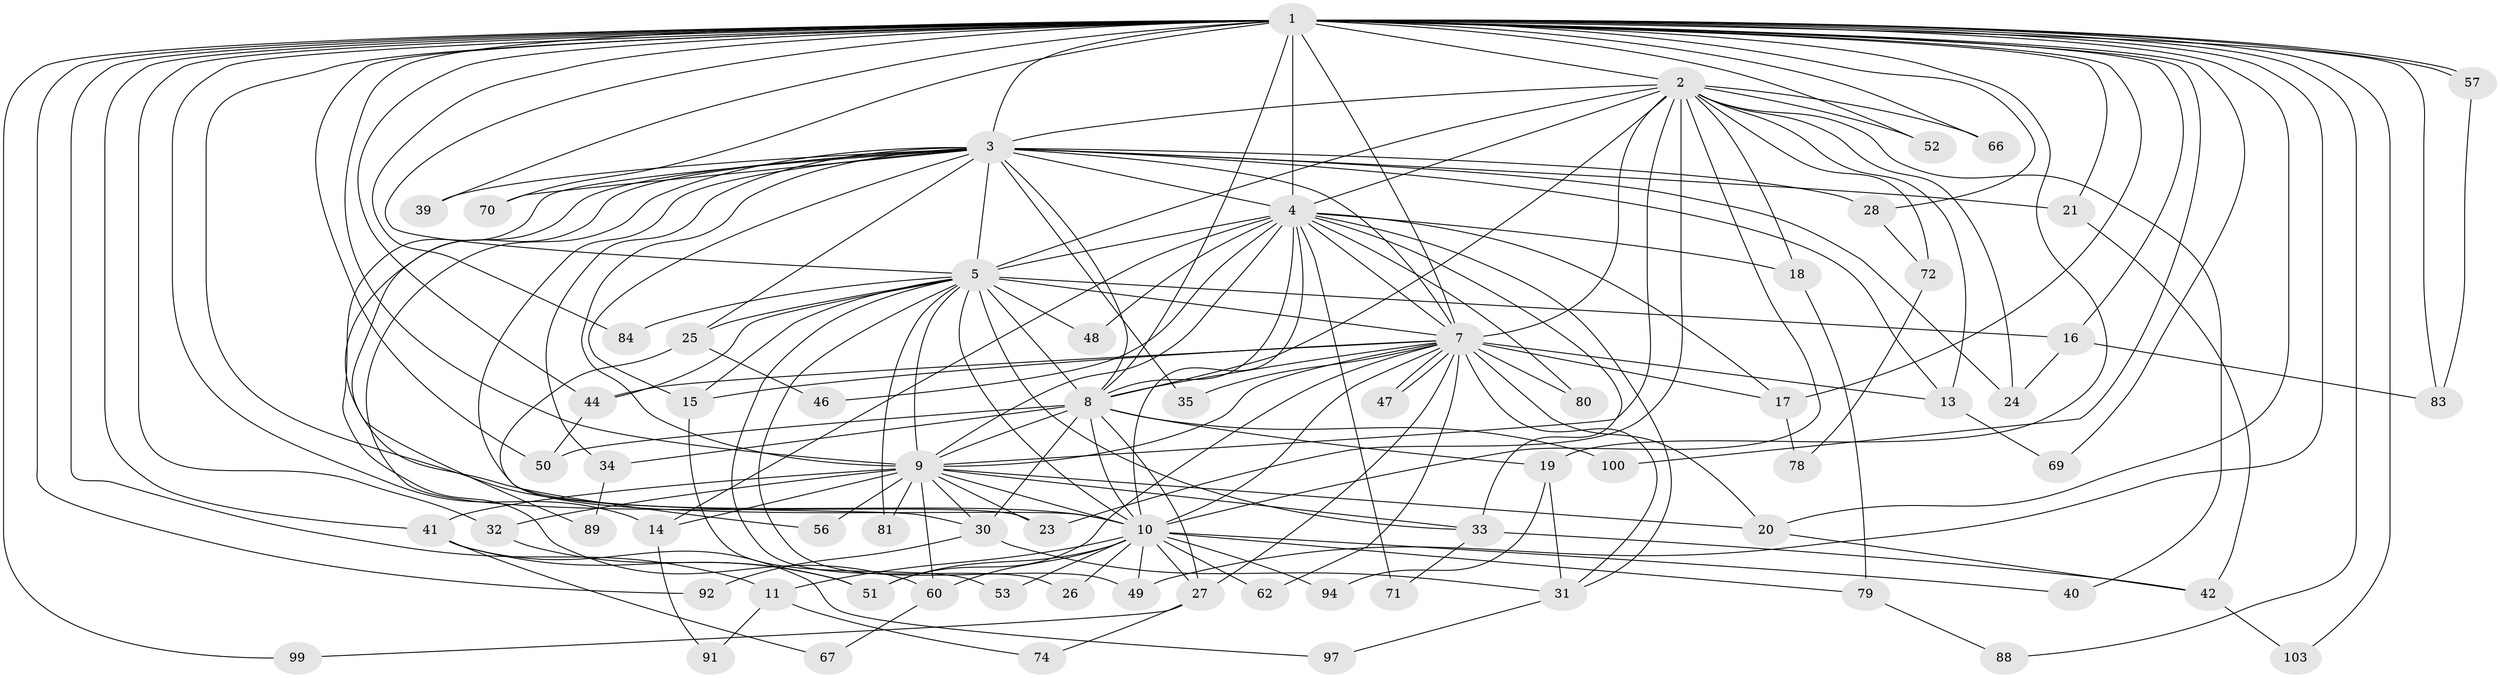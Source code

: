 // original degree distribution, {39: 0.009708737864077669, 19: 0.019417475728155338, 13: 0.009708737864077669, 20: 0.019417475728155338, 22: 0.019417475728155338, 16: 0.009708737864077669, 21: 0.009708737864077669, 5: 0.038834951456310676, 2: 0.5145631067961165, 4: 0.13592233009708737, 3: 0.20388349514563106, 6: 0.009708737864077669}
// Generated by graph-tools (version 1.1) at 2025/41/03/06/25 10:41:32]
// undirected, 70 vertices, 178 edges
graph export_dot {
graph [start="1"]
  node [color=gray90,style=filled];
  1 [super="+54"];
  2 [super="+22"];
  3 [super="+6"];
  4 [super="+90"];
  5 [super="+63"];
  7 [super="+43"];
  8 [super="+29"];
  9 [super="+86"];
  10 [super="+101"];
  11 [super="+12"];
  13 [super="+68"];
  14 [super="+77"];
  15 [super="+36"];
  16;
  17 [super="+102"];
  18 [super="+64"];
  19 [super="+55"];
  20 [super="+73"];
  21;
  23 [super="+38"];
  24 [super="+75"];
  25;
  26;
  27 [super="+58"];
  28;
  30 [super="+82"];
  31 [super="+37"];
  32;
  33 [super="+65"];
  34 [super="+61"];
  35;
  39 [super="+93"];
  40;
  41 [super="+98"];
  42 [super="+45"];
  44 [super="+59"];
  46;
  47;
  48;
  49;
  50 [super="+87"];
  51 [super="+95"];
  52;
  53;
  56;
  57;
  60 [super="+76"];
  62;
  66;
  67;
  69;
  70 [super="+85"];
  71;
  72;
  74;
  78;
  79;
  80;
  81;
  83 [super="+96"];
  84;
  88;
  89;
  91;
  92;
  94;
  97;
  99;
  100;
  103;
  1 -- 2;
  1 -- 3 [weight=2];
  1 -- 4;
  1 -- 5;
  1 -- 7;
  1 -- 8;
  1 -- 9;
  1 -- 10;
  1 -- 11;
  1 -- 14;
  1 -- 16;
  1 -- 19;
  1 -- 20;
  1 -- 21;
  1 -- 28;
  1 -- 32;
  1 -- 39 [weight=2];
  1 -- 41;
  1 -- 44;
  1 -- 49;
  1 -- 50;
  1 -- 52;
  1 -- 57;
  1 -- 57;
  1 -- 66;
  1 -- 69;
  1 -- 70;
  1 -- 83;
  1 -- 84;
  1 -- 88;
  1 -- 92;
  1 -- 99;
  1 -- 100;
  1 -- 103;
  1 -- 17;
  2 -- 3 [weight=2];
  2 -- 4;
  2 -- 5 [weight=2];
  2 -- 7;
  2 -- 8;
  2 -- 9;
  2 -- 10;
  2 -- 13;
  2 -- 18 [weight=2];
  2 -- 23;
  2 -- 24;
  2 -- 40;
  2 -- 52;
  2 -- 66;
  2 -- 72;
  3 -- 4 [weight=3];
  3 -- 5 [weight=2];
  3 -- 7 [weight=2];
  3 -- 8 [weight=2];
  3 -- 9 [weight=2];
  3 -- 10 [weight=2];
  3 -- 60;
  3 -- 70 [weight=2];
  3 -- 13;
  3 -- 15;
  3 -- 21;
  3 -- 23;
  3 -- 89;
  3 -- 25;
  3 -- 28;
  3 -- 34;
  3 -- 35;
  3 -- 39;
  3 -- 56;
  3 -- 24;
  4 -- 5;
  4 -- 7;
  4 -- 8;
  4 -- 9;
  4 -- 10;
  4 -- 14;
  4 -- 17;
  4 -- 18;
  4 -- 33;
  4 -- 46;
  4 -- 48;
  4 -- 71;
  4 -- 80;
  4 -- 31;
  5 -- 7;
  5 -- 8;
  5 -- 9;
  5 -- 10;
  5 -- 16;
  5 -- 25;
  5 -- 26;
  5 -- 33 [weight=2];
  5 -- 48;
  5 -- 81;
  5 -- 44;
  5 -- 49;
  5 -- 84;
  5 -- 15;
  7 -- 8 [weight=2];
  7 -- 9;
  7 -- 10;
  7 -- 15;
  7 -- 17;
  7 -- 35;
  7 -- 44;
  7 -- 47;
  7 -- 47;
  7 -- 62;
  7 -- 80;
  7 -- 31;
  7 -- 51;
  7 -- 27;
  7 -- 20;
  7 -- 13;
  8 -- 9;
  8 -- 10;
  8 -- 19 [weight=2];
  8 -- 27;
  8 -- 30;
  8 -- 50;
  8 -- 100;
  8 -- 34;
  9 -- 10;
  9 -- 20;
  9 -- 30;
  9 -- 32;
  9 -- 41 [weight=2];
  9 -- 56;
  9 -- 81;
  9 -- 33;
  9 -- 60;
  9 -- 23;
  9 -- 14;
  10 -- 11 [weight=2];
  10 -- 26;
  10 -- 27;
  10 -- 40;
  10 -- 49;
  10 -- 53;
  10 -- 60;
  10 -- 62;
  10 -- 79;
  10 -- 94;
  10 -- 51;
  11 -- 74;
  11 -- 91;
  13 -- 69;
  14 -- 91;
  15 -- 53;
  16 -- 24;
  16 -- 83;
  17 -- 78;
  18 -- 79;
  19 -- 31;
  19 -- 94;
  20 -- 42;
  21 -- 42;
  25 -- 46;
  25 -- 30;
  27 -- 99;
  27 -- 74;
  28 -- 72;
  30 -- 31;
  30 -- 92;
  31 -- 97;
  32 -- 51;
  33 -- 42;
  33 -- 71;
  34 -- 89;
  41 -- 51;
  41 -- 67;
  41 -- 97;
  42 -- 103;
  44 -- 50;
  57 -- 83;
  60 -- 67;
  72 -- 78;
  79 -- 88;
}
